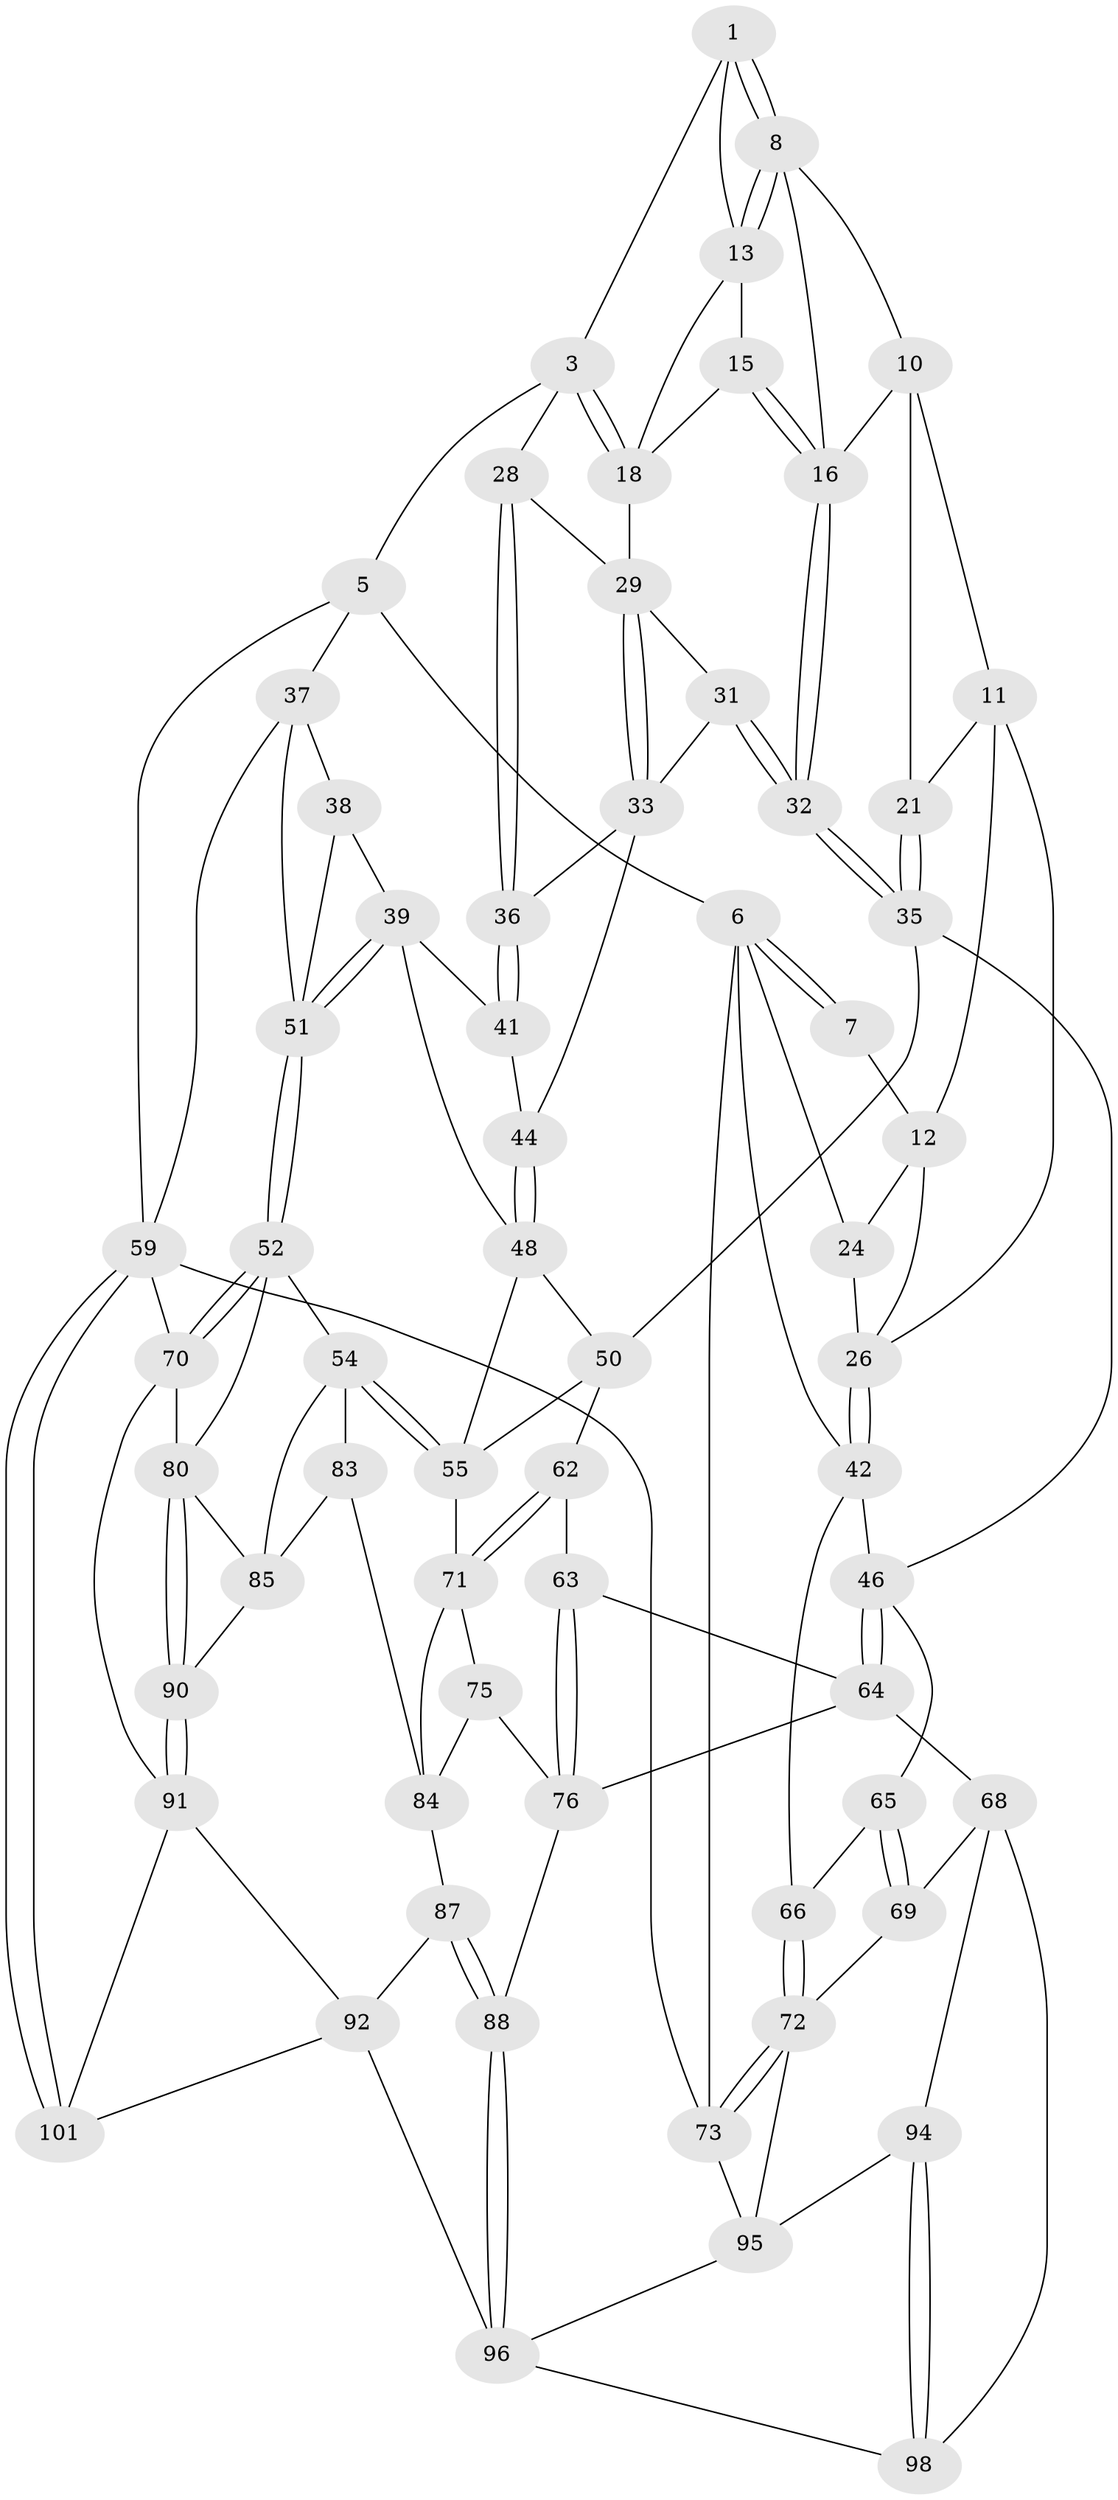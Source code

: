 // original degree distribution, {3: 0.0196078431372549, 4: 0.24509803921568626, 6: 0.22549019607843138, 5: 0.5098039215686274}
// Generated by graph-tools (version 1.1) at 2025/38/02/21/25 10:38:58]
// undirected, 64 vertices, 146 edges
graph export_dot {
graph [start="1"]
  node [color=gray90,style=filled];
  1 [pos="+0.3780107794111896+0",super="+2"];
  3 [pos="+1+0",super="+4"];
  5 [pos="+1+0"];
  6 [pos="+0+0",super="+23"];
  7 [pos="+0.21171392263060287+0"];
  8 [pos="+0.3988464312896949+0",super="+9"];
  10 [pos="+0.3105296606090588+0.1589148288713419",super="+20"];
  11 [pos="+0.21413207510744137+0.14481986058441046",super="+22"];
  12 [pos="+0.1728530576707807+0.1255889214712266",super="+25"];
  13 [pos="+0.5325438086322387+0.08109034115808988",super="+14"];
  15 [pos="+0.5229756634273236+0.1873189654005111"];
  16 [pos="+0.5091790805627259+0.1932648304184871",super="+17"];
  18 [pos="+0.67704693486863+0.06140063650414633",super="+19"];
  21 [pos="+0.3421188260503559+0.3295789634341416"];
  24 [pos="+0+0.1708638383962002"];
  26 [pos="+0.16326546995444882+0.37825191489029175",super="+27"];
  28 [pos="+0.8020177136451448+0.1754743713806936"];
  29 [pos="+0.6396645334344121+0.2210454556474761",super="+30"];
  31 [pos="+0.602712027522854+0.3644179138803449"];
  32 [pos="+0.49341041308517164+0.38275051494442897"];
  33 [pos="+0.6838703891187686+0.3514874789868649",super="+34"];
  35 [pos="+0.4310805090045392+0.44331004734931484",super="+45"];
  36 [pos="+0.7666305866989681+0.32619476928787605"];
  37 [pos="+1+0.07168728681546947",super="+58"];
  38 [pos="+1+0.12477704472435344"];
  39 [pos="+0.8529372918757608+0.4411149696749042",super="+40"];
  41 [pos="+0.7951656737386437+0.37780152350123425"];
  42 [pos="+0.1495288440090078+0.3992127855991378",super="+43"];
  44 [pos="+0.6611235323430354+0.4464445522446022"];
  46 [pos="+0.40920166576146977+0.4784985524408176",super="+47"];
  48 [pos="+0.6666110713227106+0.48272419199833627",super="+49"];
  50 [pos="+0.5372885123770405+0.5078784037805419",super="+61"];
  51 [pos="+0.8682162773249558+0.5288734816100591",super="+57"];
  52 [pos="+0.8446787655600947+0.5953255752428744",super="+53"];
  54 [pos="+0.7582813446064229+0.6351215694578567",super="+82"];
  55 [pos="+0.7578767854100972+0.6350710081120041",super="+56"];
  59 [pos="+1+1",super="+60"];
  62 [pos="+0.5666705512140031+0.6454298303980217"];
  63 [pos="+0.5446623713789008+0.6619729351452043"];
  64 [pos="+0.41485702277419384+0.6360342129561614",super="+67"];
  65 [pos="+0.17608971774222018+0.6049925804922918"];
  66 [pos="+0+0.4130696921751046"];
  68 [pos="+0.2950722257768598+0.7394737753829026",super="+93"];
  69 [pos="+0.17516455464833663+0.6225419266665979"];
  70 [pos="+1+0.7436475717876261",super="+79"];
  71 [pos="+0.7075284084930616+0.6610112607178975",super="+74"];
  72 [pos="+0+0.7488693909926064",super="+77"];
  73 [pos="+0+1"];
  75 [pos="+0.6042242151777376+0.7754922656252353"];
  76 [pos="+0.5479075683495153+0.7348129063571643",super="+78"];
  80 [pos="+0.9142200006201744+0.8016973604804019",super="+81"];
  83 [pos="+0.7210958846355758+0.8141864283803183"];
  84 [pos="+0.6942609956966974+0.8008768620469217",super="+86"];
  85 [pos="+0.793619108692197+0.8152353240619648",super="+89"];
  87 [pos="+0.5963649060070302+0.8882251540487546"];
  88 [pos="+0.42504948651506325+0.9070831187742999"];
  90 [pos="+0.768821438292264+0.9025246395522609"];
  91 [pos="+0.7586333278930942+0.9625857354155467",super="+99"];
  92 [pos="+0.6034806749903766+0.893744191801149",super="+102"];
  94 [pos="+0.11010097388704482+0.825018457807402"];
  95 [pos="+0.06499890807506982+0.8259399432510931",super="+100"];
  96 [pos="+0.3119895761025514+1",super="+97"];
  98 [pos="+0.2133592661659295+0.9386946171130688"];
  101 [pos="+0.8738975230588119+1"];
  1 -- 8;
  1 -- 8;
  1 -- 3;
  1 -- 13;
  3 -- 18;
  3 -- 18;
  3 -- 28;
  3 -- 5;
  5 -- 6;
  5 -- 37;
  5 -- 59;
  6 -- 7;
  6 -- 7;
  6 -- 73;
  6 -- 24;
  6 -- 42;
  7 -- 12;
  8 -- 13;
  8 -- 13;
  8 -- 16;
  8 -- 10;
  10 -- 11;
  10 -- 16;
  10 -- 21;
  11 -- 12;
  11 -- 26;
  11 -- 21;
  12 -- 24;
  12 -- 26;
  13 -- 18;
  13 -- 15;
  15 -- 16;
  15 -- 16;
  15 -- 18;
  16 -- 32;
  16 -- 32;
  18 -- 29;
  21 -- 35;
  21 -- 35;
  24 -- 26;
  26 -- 42;
  26 -- 42;
  28 -- 29;
  28 -- 36;
  28 -- 36;
  29 -- 33;
  29 -- 33;
  29 -- 31;
  31 -- 32;
  31 -- 32;
  31 -- 33;
  32 -- 35;
  32 -- 35;
  33 -- 36;
  33 -- 44;
  35 -- 50;
  35 -- 46;
  36 -- 41;
  36 -- 41;
  37 -- 38;
  37 -- 51;
  37 -- 59;
  38 -- 39;
  38 -- 51;
  39 -- 51;
  39 -- 51;
  39 -- 48;
  39 -- 41;
  41 -- 44;
  42 -- 46;
  42 -- 66;
  44 -- 48;
  44 -- 48;
  46 -- 64;
  46 -- 64;
  46 -- 65;
  48 -- 50;
  48 -- 55;
  50 -- 62;
  50 -- 55;
  51 -- 52;
  51 -- 52;
  52 -- 70;
  52 -- 70;
  52 -- 54;
  52 -- 80;
  54 -- 55;
  54 -- 55;
  54 -- 83;
  54 -- 85;
  55 -- 71;
  59 -- 101;
  59 -- 101;
  59 -- 73;
  59 -- 70;
  62 -- 63;
  62 -- 71;
  62 -- 71;
  63 -- 64;
  63 -- 76;
  63 -- 76;
  64 -- 68;
  64 -- 76;
  65 -- 66;
  65 -- 69;
  65 -- 69;
  66 -- 72;
  66 -- 72;
  68 -- 69;
  68 -- 98;
  68 -- 94;
  69 -- 72;
  70 -- 80;
  70 -- 91;
  71 -- 75;
  71 -- 84;
  72 -- 73;
  72 -- 73;
  72 -- 95;
  73 -- 95;
  75 -- 76;
  75 -- 84;
  76 -- 88;
  80 -- 90;
  80 -- 90;
  80 -- 85;
  83 -- 84;
  83 -- 85;
  84 -- 87;
  85 -- 90;
  87 -- 88;
  87 -- 88;
  87 -- 92;
  88 -- 96;
  88 -- 96;
  90 -- 91;
  90 -- 91;
  91 -- 92;
  91 -- 101;
  92 -- 96;
  92 -- 101;
  94 -- 95;
  94 -- 98;
  94 -- 98;
  95 -- 96;
  96 -- 98;
}
